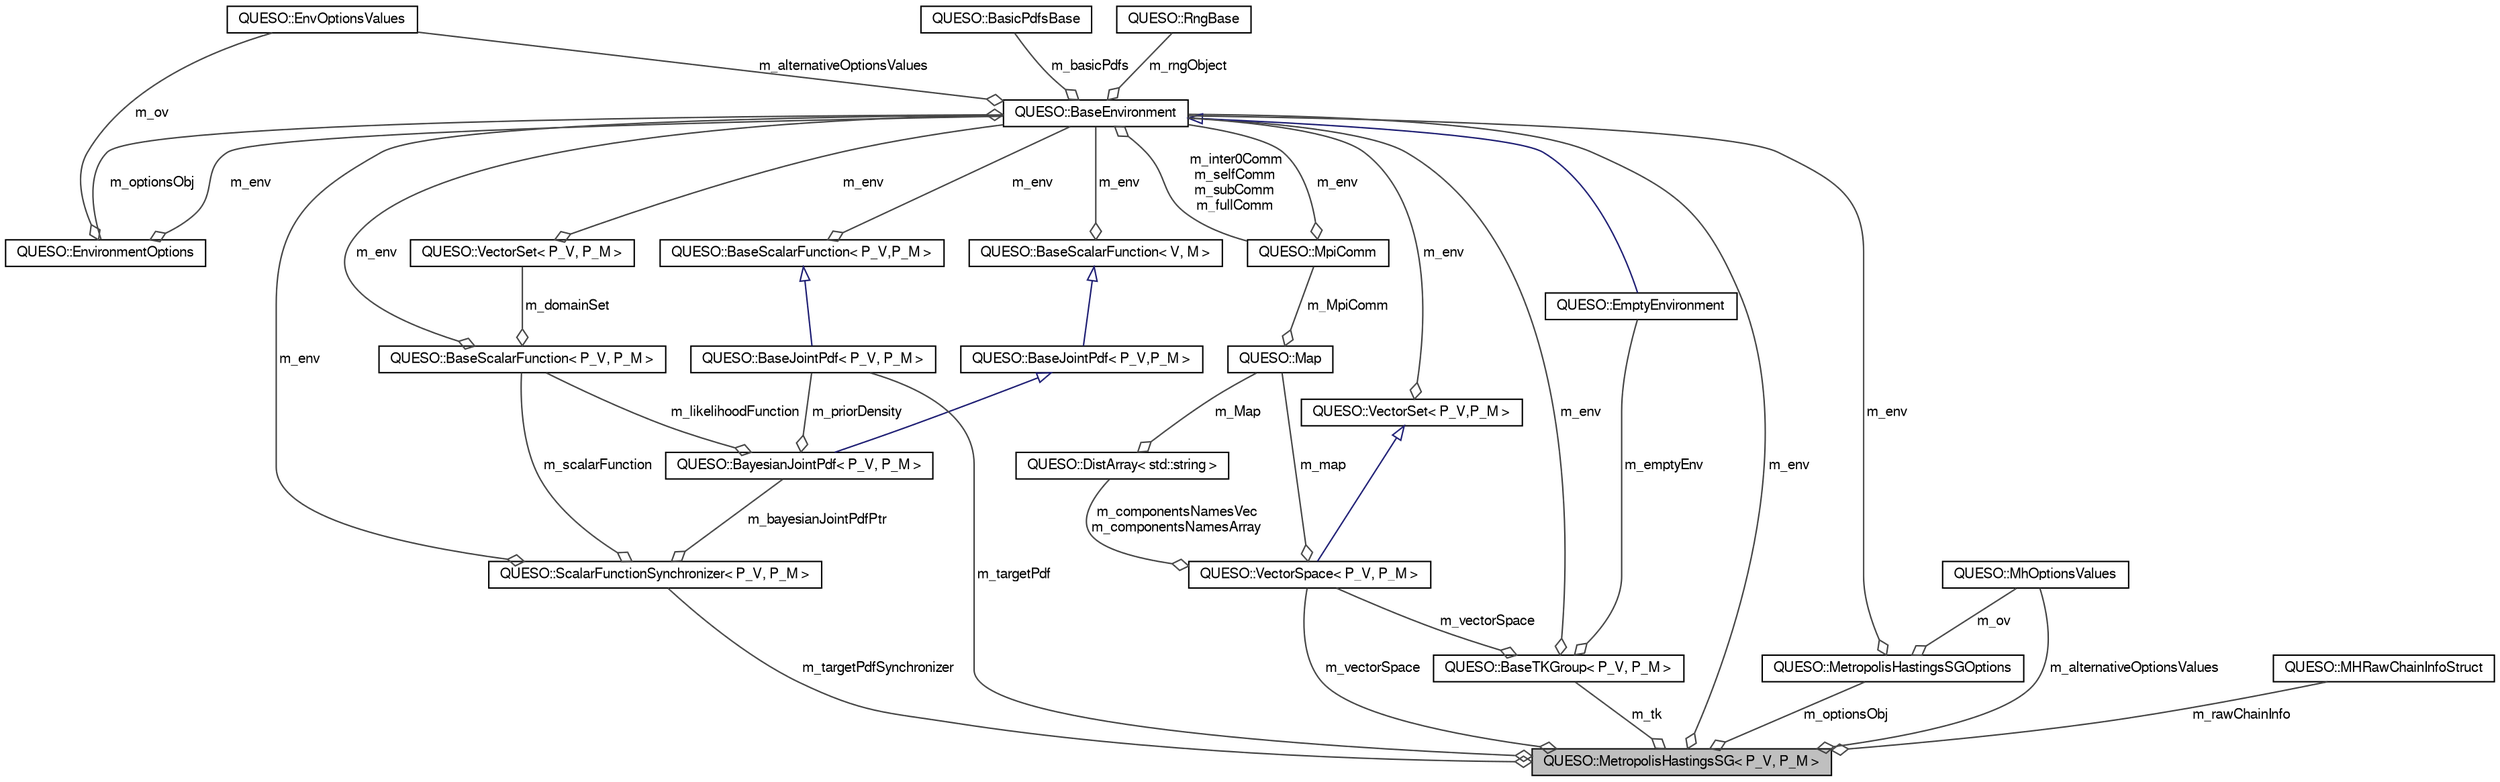 digraph G
{
  bgcolor="transparent";
  edge [fontname="FreeSans",fontsize="10",labelfontname="FreeSans",labelfontsize="10"];
  node [fontname="FreeSans",fontsize="10",shape=record];
  Node1 [label="QUESO::MetropolisHastingsSG\< P_V, P_M \>",height=0.2,width=0.4,color="black", fillcolor="grey75", style="filled" fontcolor="black"];
  Node2 -> Node1 [color="grey25",fontsize="10",style="solid",label=" m_env" ,arrowhead="odiamond",fontname="FreeSans"];
  Node2 [label="QUESO::BaseEnvironment",height=0.2,width=0.4,color="black",URL="$class_q_u_e_s_o_1_1_base_environment.html",tooltip="This (virtual) class sets up the environment underlying the use of the QUESO library by an executable..."];
  Node3 -> Node2 [color="grey25",fontsize="10",style="solid",label=" m_basicPdfs" ,arrowhead="odiamond",fontname="FreeSans"];
  Node3 [label="QUESO::BasicPdfsBase",height=0.2,width=0.4,color="black",URL="$class_q_u_e_s_o_1_1_basic_pdfs_base.html",tooltip="TODO: Base class for basic PDFs (via either GSL or Boost)."];
  Node4 -> Node2 [color="grey25",fontsize="10",style="solid",label=" m_rngObject" ,arrowhead="odiamond",fontname="FreeSans"];
  Node4 [label="QUESO::RngBase",height=0.2,width=0.4,color="black",URL="$class_q_u_e_s_o_1_1_rng_base.html",tooltip="Class for random number generation (base class for either GSL or Boost RNG)."];
  Node5 -> Node2 [color="grey25",fontsize="10",style="solid",label=" m_optionsObj" ,arrowhead="odiamond",fontname="FreeSans"];
  Node5 [label="QUESO::EnvironmentOptions",height=0.2,width=0.4,color="black",URL="$class_q_u_e_s_o_1_1_environment_options.html",tooltip="This class reads options one can pass to a QUESO environment through an input file."];
  Node2 -> Node5 [color="grey25",fontsize="10",style="solid",label=" m_env" ,arrowhead="odiamond",fontname="FreeSans"];
  Node6 -> Node5 [color="grey25",fontsize="10",style="solid",label=" m_ov" ,arrowhead="odiamond",fontname="FreeSans"];
  Node6 [label="QUESO::EnvOptionsValues",height=0.2,width=0.4,color="black",URL="$class_q_u_e_s_o_1_1_env_options_values.html",tooltip="This class provides a suite options one can pass to a QUESO environment."];
  Node6 -> Node2 [color="grey25",fontsize="10",style="solid",label=" m_alternativeOptionsValues" ,arrowhead="odiamond",fontname="FreeSans"];
  Node7 -> Node2 [color="grey25",fontsize="10",style="solid",label=" m_inter0Comm\nm_selfComm\nm_subComm\nm_fullComm" ,arrowhead="odiamond",fontname="FreeSans"];
  Node7 [label="QUESO::MpiComm",height=0.2,width=0.4,color="black",URL="$class_q_u_e_s_o_1_1_mpi_comm.html",tooltip="The QUESO MPI Communicator Class."];
  Node2 -> Node7 [color="grey25",fontsize="10",style="solid",label=" m_env" ,arrowhead="odiamond",fontname="FreeSans"];
  Node8 -> Node1 [color="grey25",fontsize="10",style="solid",label=" m_targetPdfSynchronizer" ,arrowhead="odiamond",fontname="FreeSans"];
  Node8 [label="QUESO::ScalarFunctionSynchronizer\< P_V, P_M \>",height=0.2,width=0.4,color="black",URL="$class_q_u_e_s_o_1_1_scalar_function_synchronizer.html"];
  Node2 -> Node8 [color="grey25",fontsize="10",style="solid",label=" m_env" ,arrowhead="odiamond",fontname="FreeSans"];
  Node9 -> Node8 [color="grey25",fontsize="10",style="solid",label=" m_scalarFunction" ,arrowhead="odiamond",fontname="FreeSans"];
  Node9 [label="QUESO::BaseScalarFunction\< P_V, P_M \>", height=0.2,width=0.4,color="black",URL="$class_q_u_e_s_o_1_1_base_scalar_function.html"];
  Node2 -> Node9 [color="grey25",fontsize="10",style="solid",label=" m_env" ,arrowhead="odiamond",fontname="FreeSans"];
  Node10 -> Node9 [color="grey25",fontsize="10",style="solid",label=" m_domainSet" ,arrowhead="odiamond",fontname="FreeSans"];
  Node10 [label="QUESO::VectorSet\< P_V, P_M \>",height=0.2,width=0.4,color="black",URL="$class_q_u_e_s_o_1_1_vector_set.html"];
  Node2 -> Node10 [color="grey25",fontsize="10",style="solid",label=" m_env" ,arrowhead="odiamond",fontname="FreeSans"];
  Node11 -> Node8 [color="grey25",fontsize="10",style="solid",label=" m_bayesianJointPdfPtr" ,arrowhead="odiamond",fontname="FreeSans"];
  Node11 [label="QUESO::BayesianJointPdf\< P_V, P_M \>",height=0.2,width=0.4,color="black",URL="$class_q_u_e_s_o_1_1_bayesian_joint_pdf.html"];
  Node12 -> Node11 [dir="back",color="midnightblue",fontsize="10",style="solid",arrowtail="onormal",fontname="FreeSans"];
  Node12 [label="QUESO::BaseJointPdf\< P_V,P_M \>",height=0.2,width=0.4,color="black",URL="$class_q_u_e_s_o_1_1_base_joint_pdf.html",tooltip="A templated (base) class for handling joint PDFs."];
  Node13 -> Node12 [dir="back",color="midnightblue",fontsize="10",style="solid",arrowtail="onormal",fontname="FreeSans"];
  Node13 [label="QUESO::BaseScalarFunction\< V, M \>",height=0.2,width=0.4,color="black",URL="$class_q_u_e_s_o_1_1_base_scalar_function.html",tooltip="A templated (base) class for handling scalar functions."];
  Node2 -> Node13 [color="grey25",fontsize="10",style="solid",label=" m_env" ,arrowhead="odiamond",fontname="FreeSans"];
  Node9 -> Node11 [color="grey25",fontsize="10",style="solid",label=" m_likelihoodFunction" ,arrowhead="odiamond",fontname="FreeSans"];
  Node14 -> Node11 [color="grey25",fontsize="10",style="solid",label=" m_priorDensity" ,arrowhead="odiamond",fontname="FreeSans"];
  Node14 [label="QUESO::BaseJointPdf\< P_V, P_M \>}", height=0.2,width=0.4,color="black",URL="$class_q_u_e_s_o_1_1_base_joint_pdf.html"];
  Node15 -> Node14 [dir="back",color="midnightblue",fontsize="10",style="solid",arrowtail="onormal",fontname="FreeSans"];
  Node15 [label="QUESO::BaseScalarFunction\< P_V,P_M \>", height=0.2,width=0.4,color="black",URL="$class_q_u_e_s_o_1_1_base_scalar_function.html",tooltip="A templated (base) class for handling scalar functions."];
  Node2 -> Node15 [color="grey25",fontsize="10",style="solid",label=" m_env" ,arrowhead="odiamond",fontname="FreeSans"];
  Node16 -> Node1 [color="grey25",fontsize="10",style="solid",label=" m_alternativeOptionsValues" ,arrowhead="odiamond",fontname="FreeSans"];
  Node16 [label="QUESO::MhOptionsValues", height=0.2,width=0.4,color="black",URL="$class_q_u_e_s_o_1_1_mh_options_values.html",tooltip="This class provides options for the Metropolis-Hastings generator of samples if no input file is avai..."];
  Node17 -> Node1 [color="grey25",fontsize="10",style="solid",label=" m_tk" ,arrowhead="odiamond",fontname="FreeSans"];
  Node17 [label="QUESO::BaseTKGroup\< P_V, P_M \>", height=0.2,width=0.4,color="black",URL="$class_q_u_e_s_o_1_1_base_t_k_group.html"];
  Node18 -> Node17 [color="grey25",fontsize="10",style="solid",label=" m_emptyEnv" ,arrowhead="odiamond",fontname="FreeSans"];
  Node18 [label="QUESO::EmptyEnvironment", height=0.2,width=0.4,color="black",URL="$class_q_u_e_s_o_1_1_empty_environment.html",tooltip="This class sets up the environment underlying the use of the QUESO library by an executable."];
  Node2 -> Node18 [dir="back",color="midnightblue",fontsize="10",style="solid",arrowtail="onormal",fontname="FreeSans"];
  Node2 -> Node17 [color="grey25",fontsize="10",style="solid",label=" m_env" ,arrowhead="odiamond",fontname="FreeSans"];
  Node19 -> Node17 [color="grey25",fontsize="10",style="solid",label=" m_vectorSpace" ,arrowhead="odiamond",fontname="FreeSans"];
  Node19 [label="QUESO::VectorSpace\< P_V, P_M \>", height=0.2,width=0.4,color="black",URL="$class_q_u_e_s_o_1_1_vector_space.html"];
  Node20 -> Node19 [dir="back",color="midnightblue",fontsize="10",style="solid",arrowtail="onormal",fontname="FreeSans"];
  Node20 [label="QUESO::VectorSet\< P_V,P_M \>", height=0.2,width=0.4,color="black",URL="$class_q_u_e_s_o_1_1_vector_set.html",tooltip="A templated class for handling sets."];
  Node2 -> Node20 [color="grey25",fontsize="10",style="solid",label=" m_env" ,arrowhead="odiamond",fontname="FreeSans"];
  Node21 -> Node19 [color="grey25",fontsize="10",style="solid",label=" m_componentsNamesVec\nm_componentsNamesArray" ,arrowhead="odiamond",fontname="FreeSans"];
  Node21 [label="QUESO::DistArray\< std::string \>", height=0.2,width=0.4,color="black",URL="$class_q_u_e_s_o_1_1_dist_array.html"];
  Node22 -> Node21 [color="grey25",fontsize="10",style="solid",label=" m_Map" ,arrowhead="odiamond",fontname="FreeSans"];
  Node22 [label="QUESO::Map", height=0.2,width=0.4,color="black",URL="$class_q_u_e_s_o_1_1_map.html",tooltip="A class for partitioning vectors and matrices."];
  Node7 -> Node22 [color="grey25",fontsize="10",style="solid",label=" m_MpiComm" ,arrowhead="odiamond",fontname="FreeSans"];
  Node22 -> Node19 [color="grey25",fontsize="10",style="solid",label=" m_map" ,arrowhead="odiamond",fontname="FreeSans"];
  Node25 -> Node1 [color="grey25",fontsize="10",style="solid",label=" m_rawChainInfo" ,arrowhead="odiamond",fontname="FreeSans"];
  Node25 [label="QUESO::MHRawChainInfoStruct", height=0.2,width=0.4,color="black",URL="$struct_q_u_e_s_o_1_1_m_h_raw_chain_info_struct.html",tooltip="A struct that represents a Metropolis-Hastings sample."];
  Node24 -> Node1 [color="grey25",fontsize="10",style="solid",label=" m_optionsObj" ,arrowhead="odiamond",fontname="FreeSans"];
  Node24 [label="QUESO::MetropolisHastingsSGOptions", height=0.2,width=0.4,color="black",URL="$class_q_u_e_s_o_1_1_metropolis_hastings_s_g_options.html",tooltip="This class reads the options for the Metropolis-Hastings generator of samples from an input file..."];
  Node2 -> Node24 [color="grey25",fontsize="10",style="solid",label=" m_env" ,arrowhead="odiamond",fontname="FreeSans"];
  Node16 -> Node24 [color="grey25",fontsize="10",style="solid",label=" m_ov" ,arrowhead="odiamond",fontname="FreeSans"];
  Node14 -> Node1 [color="grey25",fontsize="10",style="solid",label=" m_targetPdf" ,arrowhead="odiamond",fontname="FreeSans"];
  Node19 -> Node1 [color="grey25",fontsize="10",style="solid",label=" m_vectorSpace" ,arrowhead="odiamond",fontname="FreeSans"];
}

